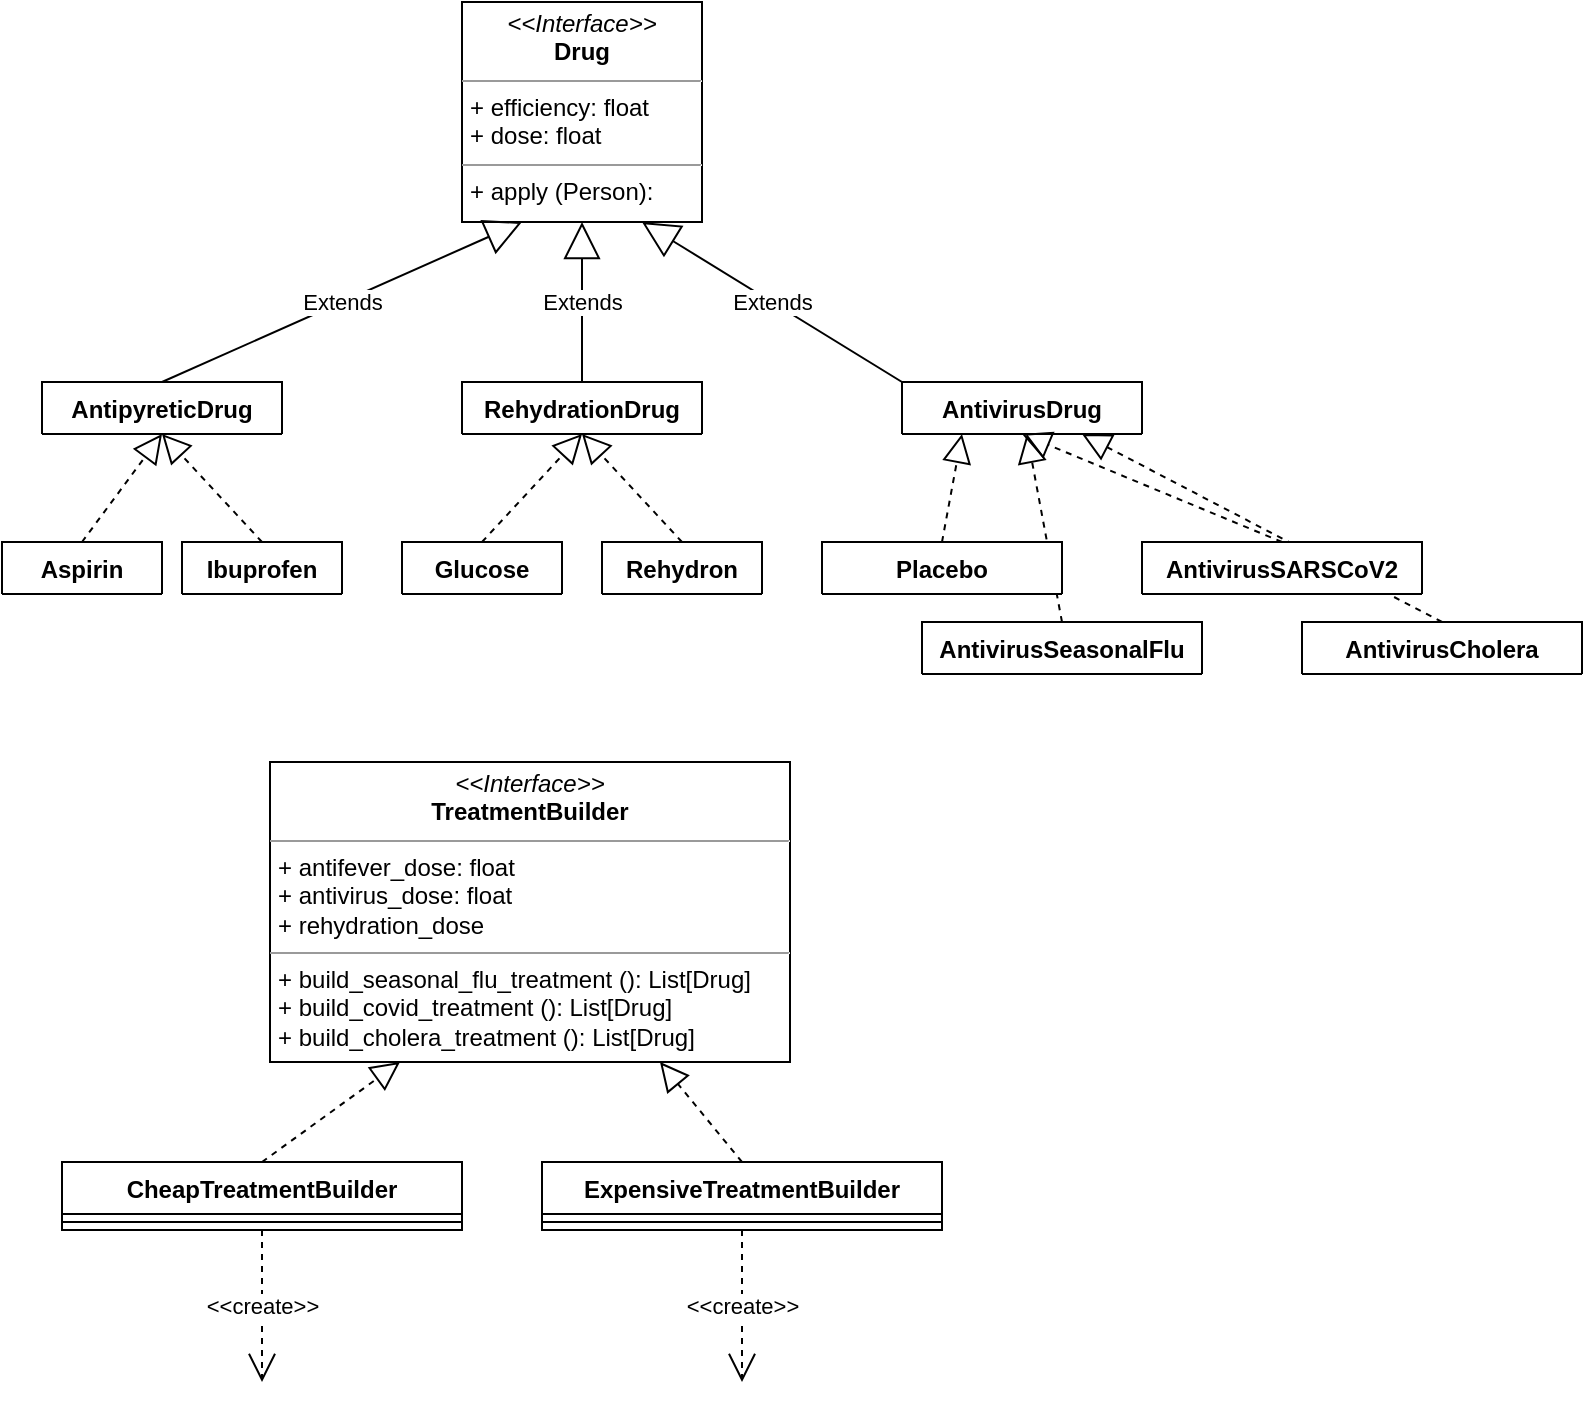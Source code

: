 <mxfile version="13.7.4" type="github">
  <diagram id="5TIukd_n3g4UW3RruUCG" name="Page-1">
    <mxGraphModel dx="971" dy="747" grid="1" gridSize="10" guides="1" tooltips="1" connect="1" arrows="1" fold="1" page="1" pageScale="1" pageWidth="827" pageHeight="1169" math="0" shadow="0">
      <root>
        <mxCell id="0" />
        <mxCell id="1" parent="0" />
        <mxCell id="hdpgLRlO6QaFKLSQQ1CS-11" value="&lt;p style=&quot;margin: 0px ; margin-top: 4px ; text-align: center&quot;&gt;&lt;i&gt;&amp;lt;&amp;lt;Interface&amp;gt;&amp;gt;&lt;/i&gt;&lt;br&gt;&lt;b&gt;Drug&lt;/b&gt;&lt;/p&gt;&lt;hr size=&quot;1&quot;&gt;&lt;p style=&quot;margin: 0px ; margin-left: 4px&quot;&gt;+ efficiency: float&lt;br&gt;&lt;/p&gt;&lt;p style=&quot;margin: 0px ; margin-left: 4px&quot;&gt;+ dose: float&lt;/p&gt;&lt;hr size=&quot;1&quot;&gt;&lt;p style=&quot;margin: 0px ; margin-left: 4px&quot;&gt;+ apply (Person):&amp;nbsp;&lt;br&gt;&lt;/p&gt;" style="verticalAlign=top;align=left;overflow=fill;fontSize=12;fontFamily=Helvetica;html=1;" vertex="1" parent="1">
          <mxGeometry x="250" y="60" width="120" height="110" as="geometry" />
        </mxCell>
        <mxCell id="hdpgLRlO6QaFKLSQQ1CS-20" value="" style="endArrow=block;dashed=1;endFill=0;endSize=12;html=1;entryX=0.5;entryY=1;entryDx=0;entryDy=0;exitX=0.5;exitY=0;exitDx=0;exitDy=0;" edge="1" parent="1" source="hdpgLRlO6QaFKLSQQ1CS-12" target="hdpgLRlO6QaFKLSQQ1CS-1">
          <mxGeometry width="160" relative="1" as="geometry">
            <mxPoint x="330" y="460" as="sourcePoint" />
            <mxPoint x="490" y="460" as="targetPoint" />
          </mxGeometry>
        </mxCell>
        <mxCell id="hdpgLRlO6QaFKLSQQ1CS-21" value="Extends" style="endArrow=block;endSize=16;endFill=0;html=1;entryX=0.25;entryY=1;entryDx=0;entryDy=0;exitX=0.5;exitY=0;exitDx=0;exitDy=0;" edge="1" parent="1" source="hdpgLRlO6QaFKLSQQ1CS-1" target="hdpgLRlO6QaFKLSQQ1CS-11">
          <mxGeometry width="160" relative="1" as="geometry">
            <mxPoint x="330" y="460" as="sourcePoint" />
            <mxPoint x="490" y="460" as="targetPoint" />
          </mxGeometry>
        </mxCell>
        <mxCell id="hdpgLRlO6QaFKLSQQ1CS-22" value="" style="endArrow=block;dashed=1;endFill=0;endSize=12;html=1;entryX=0.5;entryY=1;entryDx=0;entryDy=0;exitX=0.5;exitY=0;exitDx=0;exitDy=0;" edge="1" parent="1" source="hdpgLRlO6QaFKLSQQ1CS-16" target="hdpgLRlO6QaFKLSQQ1CS-1">
          <mxGeometry width="160" relative="1" as="geometry">
            <mxPoint x="110" y="320" as="sourcePoint" />
            <mxPoint x="160" y="286" as="targetPoint" />
          </mxGeometry>
        </mxCell>
        <mxCell id="hdpgLRlO6QaFKLSQQ1CS-12" value="Aspirin" style="swimlane;fontStyle=1;align=center;verticalAlign=top;childLayout=stackLayout;horizontal=1;startSize=26;horizontalStack=0;resizeParent=1;resizeParentMax=0;resizeLast=0;collapsible=1;marginBottom=0;" vertex="1" collapsed="1" parent="1">
          <mxGeometry x="20" y="330" width="80" height="26" as="geometry">
            <mxRectangle x="90" y="250" width="120" height="86" as="alternateBounds" />
          </mxGeometry>
        </mxCell>
        <mxCell id="hdpgLRlO6QaFKLSQQ1CS-13" value=" " style="text;strokeColor=none;fillColor=none;align=left;verticalAlign=top;spacingLeft=4;spacingRight=4;overflow=hidden;rotatable=0;points=[[0,0.5],[1,0.5]];portConstraint=eastwest;" vertex="1" parent="hdpgLRlO6QaFKLSQQ1CS-12">
          <mxGeometry y="26" width="80" height="26" as="geometry" />
        </mxCell>
        <mxCell id="hdpgLRlO6QaFKLSQQ1CS-14" value="" style="line;strokeWidth=1;fillColor=none;align=left;verticalAlign=middle;spacingTop=-1;spacingLeft=3;spacingRight=3;rotatable=0;labelPosition=right;points=[];portConstraint=eastwest;" vertex="1" parent="hdpgLRlO6QaFKLSQQ1CS-12">
          <mxGeometry y="52" width="80" height="8" as="geometry" />
        </mxCell>
        <mxCell id="hdpgLRlO6QaFKLSQQ1CS-15" value=" " style="text;strokeColor=none;fillColor=none;align=left;verticalAlign=top;spacingLeft=4;spacingRight=4;overflow=hidden;rotatable=0;points=[[0,0.5],[1,0.5]];portConstraint=eastwest;" vertex="1" parent="hdpgLRlO6QaFKLSQQ1CS-12">
          <mxGeometry y="60" width="80" height="26" as="geometry" />
        </mxCell>
        <mxCell id="hdpgLRlO6QaFKLSQQ1CS-23" value="RehydrationDrug" style="swimlane;fontStyle=1;align=center;verticalAlign=top;childLayout=stackLayout;horizontal=1;startSize=26;horizontalStack=0;resizeParent=1;resizeParentMax=0;resizeLast=0;collapsible=1;marginBottom=0;" vertex="1" collapsed="1" parent="1">
          <mxGeometry x="250" y="250" width="120" height="26" as="geometry">
            <mxRectangle x="90" y="250" width="120" height="86" as="alternateBounds" />
          </mxGeometry>
        </mxCell>
        <mxCell id="hdpgLRlO6QaFKLSQQ1CS-24" value=" " style="text;strokeColor=none;fillColor=none;align=left;verticalAlign=top;spacingLeft=4;spacingRight=4;overflow=hidden;rotatable=0;points=[[0,0.5],[1,0.5]];portConstraint=eastwest;" vertex="1" parent="hdpgLRlO6QaFKLSQQ1CS-23">
          <mxGeometry y="26" width="120" height="26" as="geometry" />
        </mxCell>
        <mxCell id="hdpgLRlO6QaFKLSQQ1CS-25" value="" style="line;strokeWidth=1;fillColor=none;align=left;verticalAlign=middle;spacingTop=-1;spacingLeft=3;spacingRight=3;rotatable=0;labelPosition=right;points=[];portConstraint=eastwest;" vertex="1" parent="hdpgLRlO6QaFKLSQQ1CS-23">
          <mxGeometry y="52" width="120" height="8" as="geometry" />
        </mxCell>
        <mxCell id="hdpgLRlO6QaFKLSQQ1CS-26" value=" " style="text;strokeColor=none;fillColor=none;align=left;verticalAlign=top;spacingLeft=4;spacingRight=4;overflow=hidden;rotatable=0;points=[[0,0.5],[1,0.5]];portConstraint=eastwest;" vertex="1" parent="hdpgLRlO6QaFKLSQQ1CS-23">
          <mxGeometry y="60" width="120" height="26" as="geometry" />
        </mxCell>
        <mxCell id="hdpgLRlO6QaFKLSQQ1CS-43" value="Extends" style="endArrow=block;endSize=16;endFill=0;html=1;entryX=0.5;entryY=1;entryDx=0;entryDy=0;exitX=0.5;exitY=0;exitDx=0;exitDy=0;" edge="1" parent="1" source="hdpgLRlO6QaFKLSQQ1CS-23" target="hdpgLRlO6QaFKLSQQ1CS-11">
          <mxGeometry width="160" relative="1" as="geometry">
            <mxPoint x="160" y="260.0" as="sourcePoint" />
            <mxPoint x="160" y="200.0" as="targetPoint" />
          </mxGeometry>
        </mxCell>
        <mxCell id="hdpgLRlO6QaFKLSQQ1CS-44" value="Extends" style="endArrow=block;endSize=16;endFill=0;html=1;entryX=0.75;entryY=1;entryDx=0;entryDy=0;exitX=0;exitY=0;exitDx=0;exitDy=0;" edge="1" parent="1" source="hdpgLRlO6QaFKLSQQ1CS-27" target="hdpgLRlO6QaFKLSQQ1CS-11">
          <mxGeometry width="160" relative="1" as="geometry">
            <mxPoint x="320" y="260.0" as="sourcePoint" />
            <mxPoint x="220" y="200.0" as="targetPoint" />
          </mxGeometry>
        </mxCell>
        <mxCell id="hdpgLRlO6QaFKLSQQ1CS-27" value="AntivirusDrug" style="swimlane;fontStyle=1;align=center;verticalAlign=top;childLayout=stackLayout;horizontal=1;startSize=26;horizontalStack=0;resizeParent=1;resizeParentMax=0;resizeLast=0;collapsible=1;marginBottom=0;" vertex="1" collapsed="1" parent="1">
          <mxGeometry x="470" y="250" width="120" height="26" as="geometry">
            <mxRectangle x="90" y="250" width="120" height="86" as="alternateBounds" />
          </mxGeometry>
        </mxCell>
        <mxCell id="hdpgLRlO6QaFKLSQQ1CS-28" value=" " style="text;strokeColor=none;fillColor=none;align=left;verticalAlign=top;spacingLeft=4;spacingRight=4;overflow=hidden;rotatable=0;points=[[0,0.5],[1,0.5]];portConstraint=eastwest;" vertex="1" parent="hdpgLRlO6QaFKLSQQ1CS-27">
          <mxGeometry y="26" width="120" height="26" as="geometry" />
        </mxCell>
        <mxCell id="hdpgLRlO6QaFKLSQQ1CS-29" value="" style="line;strokeWidth=1;fillColor=none;align=left;verticalAlign=middle;spacingTop=-1;spacingLeft=3;spacingRight=3;rotatable=0;labelPosition=right;points=[];portConstraint=eastwest;" vertex="1" parent="hdpgLRlO6QaFKLSQQ1CS-27">
          <mxGeometry y="52" width="120" height="8" as="geometry" />
        </mxCell>
        <mxCell id="hdpgLRlO6QaFKLSQQ1CS-30" value=" " style="text;strokeColor=none;fillColor=none;align=left;verticalAlign=top;spacingLeft=4;spacingRight=4;overflow=hidden;rotatable=0;points=[[0,0.5],[1,0.5]];portConstraint=eastwest;" vertex="1" parent="hdpgLRlO6QaFKLSQQ1CS-27">
          <mxGeometry y="60" width="120" height="26" as="geometry" />
        </mxCell>
        <mxCell id="hdpgLRlO6QaFKLSQQ1CS-49" value="" style="endArrow=block;dashed=1;endFill=0;endSize=12;html=1;exitX=0.5;exitY=0;exitDx=0;exitDy=0;" edge="1" parent="1" source="hdpgLRlO6QaFKLSQQ1CS-35" target="hdpgLRlO6QaFKLSQQ1CS-27">
          <mxGeometry width="160" relative="1" as="geometry">
            <mxPoint x="230" y="340" as="sourcePoint" />
            <mxPoint x="160" y="286" as="targetPoint" />
          </mxGeometry>
        </mxCell>
        <mxCell id="hdpgLRlO6QaFKLSQQ1CS-50" value="" style="endArrow=block;dashed=1;endFill=0;endSize=12;html=1;exitX=0.5;exitY=0;exitDx=0;exitDy=0;" edge="1" parent="1" source="hdpgLRlO6QaFKLSQQ1CS-39">
          <mxGeometry width="160" relative="1" as="geometry">
            <mxPoint x="510" y="380" as="sourcePoint" />
            <mxPoint x="530" y="276" as="targetPoint" />
          </mxGeometry>
        </mxCell>
        <mxCell id="hdpgLRlO6QaFKLSQQ1CS-51" value="" style="endArrow=block;dashed=1;endFill=0;endSize=12;html=1;exitX=0.5;exitY=0;exitDx=0;exitDy=0;entryX=0.25;entryY=1;entryDx=0;entryDy=0;" edge="1" parent="1" source="hdpgLRlO6QaFKLSQQ1CS-31" target="hdpgLRlO6QaFKLSQQ1CS-27">
          <mxGeometry width="160" relative="1" as="geometry">
            <mxPoint x="520" y="390" as="sourcePoint" />
            <mxPoint x="546.355" y="296" as="targetPoint" />
          </mxGeometry>
        </mxCell>
        <mxCell id="hdpgLRlO6QaFKLSQQ1CS-52" value="" style="endArrow=block;dashed=1;endFill=0;endSize=12;html=1;exitX=0.5;exitY=0;exitDx=0;exitDy=0;entryX=0.75;entryY=1;entryDx=0;entryDy=0;" edge="1" parent="1" source="hdpgLRlO6QaFKLSQQ1CS-45" target="hdpgLRlO6QaFKLSQQ1CS-27">
          <mxGeometry width="160" relative="1" as="geometry">
            <mxPoint x="530" y="400" as="sourcePoint" />
            <mxPoint x="556.355" y="306" as="targetPoint" />
          </mxGeometry>
        </mxCell>
        <mxCell id="hdpgLRlO6QaFKLSQQ1CS-16" value="Ibuprofen" style="swimlane;fontStyle=1;align=center;verticalAlign=top;childLayout=stackLayout;horizontal=1;startSize=26;horizontalStack=0;resizeParent=1;resizeParentMax=0;resizeLast=0;collapsible=1;marginBottom=0;" vertex="1" collapsed="1" parent="1">
          <mxGeometry x="110" y="330" width="80" height="26" as="geometry">
            <mxRectangle x="90" y="250" width="120" height="86" as="alternateBounds" />
          </mxGeometry>
        </mxCell>
        <mxCell id="hdpgLRlO6QaFKLSQQ1CS-17" value=" " style="text;strokeColor=none;fillColor=none;align=left;verticalAlign=top;spacingLeft=4;spacingRight=4;overflow=hidden;rotatable=0;points=[[0,0.5],[1,0.5]];portConstraint=eastwest;" vertex="1" parent="hdpgLRlO6QaFKLSQQ1CS-16">
          <mxGeometry y="26" width="80" height="26" as="geometry" />
        </mxCell>
        <mxCell id="hdpgLRlO6QaFKLSQQ1CS-18" value="" style="line;strokeWidth=1;fillColor=none;align=left;verticalAlign=middle;spacingTop=-1;spacingLeft=3;spacingRight=3;rotatable=0;labelPosition=right;points=[];portConstraint=eastwest;" vertex="1" parent="hdpgLRlO6QaFKLSQQ1CS-16">
          <mxGeometry y="52" width="80" height="8" as="geometry" />
        </mxCell>
        <mxCell id="hdpgLRlO6QaFKLSQQ1CS-19" value=" " style="text;strokeColor=none;fillColor=none;align=left;verticalAlign=top;spacingLeft=4;spacingRight=4;overflow=hidden;rotatable=0;points=[[0,0.5],[1,0.5]];portConstraint=eastwest;" vertex="1" parent="hdpgLRlO6QaFKLSQQ1CS-16">
          <mxGeometry y="60" width="80" height="26" as="geometry" />
        </mxCell>
        <mxCell id="hdpgLRlO6QaFKLSQQ1CS-1" value="AntipyreticDrug" style="swimlane;fontStyle=1;align=center;verticalAlign=top;childLayout=stackLayout;horizontal=1;startSize=26;horizontalStack=0;resizeParent=1;resizeParentMax=0;resizeLast=0;collapsible=1;marginBottom=0;" vertex="1" collapsed="1" parent="1">
          <mxGeometry x="40" y="250" width="120" height="26" as="geometry">
            <mxRectangle x="90" y="250" width="120" height="86" as="alternateBounds" />
          </mxGeometry>
        </mxCell>
        <mxCell id="hdpgLRlO6QaFKLSQQ1CS-2" value=" " style="text;strokeColor=none;fillColor=none;align=left;verticalAlign=top;spacingLeft=4;spacingRight=4;overflow=hidden;rotatable=0;points=[[0,0.5],[1,0.5]];portConstraint=eastwest;" vertex="1" parent="hdpgLRlO6QaFKLSQQ1CS-1">
          <mxGeometry y="26" width="120" height="26" as="geometry" />
        </mxCell>
        <mxCell id="hdpgLRlO6QaFKLSQQ1CS-3" value="" style="line;strokeWidth=1;fillColor=none;align=left;verticalAlign=middle;spacingTop=-1;spacingLeft=3;spacingRight=3;rotatable=0;labelPosition=right;points=[];portConstraint=eastwest;" vertex="1" parent="hdpgLRlO6QaFKLSQQ1CS-1">
          <mxGeometry y="52" width="120" height="8" as="geometry" />
        </mxCell>
        <mxCell id="hdpgLRlO6QaFKLSQQ1CS-4" value=" " style="text;strokeColor=none;fillColor=none;align=left;verticalAlign=top;spacingLeft=4;spacingRight=4;overflow=hidden;rotatable=0;points=[[0,0.5],[1,0.5]];portConstraint=eastwest;" vertex="1" parent="hdpgLRlO6QaFKLSQQ1CS-1">
          <mxGeometry y="60" width="120" height="26" as="geometry" />
        </mxCell>
        <mxCell id="hdpgLRlO6QaFKLSQQ1CS-53" value="Glucose" style="swimlane;fontStyle=1;align=center;verticalAlign=top;childLayout=stackLayout;horizontal=1;startSize=26;horizontalStack=0;resizeParent=1;resizeParentMax=0;resizeLast=0;collapsible=1;marginBottom=0;" vertex="1" collapsed="1" parent="1">
          <mxGeometry x="220" y="330" width="80" height="26" as="geometry">
            <mxRectangle x="90" y="250" width="120" height="86" as="alternateBounds" />
          </mxGeometry>
        </mxCell>
        <mxCell id="hdpgLRlO6QaFKLSQQ1CS-54" value=" " style="text;strokeColor=none;fillColor=none;align=left;verticalAlign=top;spacingLeft=4;spacingRight=4;overflow=hidden;rotatable=0;points=[[0,0.5],[1,0.5]];portConstraint=eastwest;" vertex="1" parent="hdpgLRlO6QaFKLSQQ1CS-53">
          <mxGeometry y="26" width="80" height="26" as="geometry" />
        </mxCell>
        <mxCell id="hdpgLRlO6QaFKLSQQ1CS-55" value="" style="line;strokeWidth=1;fillColor=none;align=left;verticalAlign=middle;spacingTop=-1;spacingLeft=3;spacingRight=3;rotatable=0;labelPosition=right;points=[];portConstraint=eastwest;" vertex="1" parent="hdpgLRlO6QaFKLSQQ1CS-53">
          <mxGeometry y="52" width="80" height="8" as="geometry" />
        </mxCell>
        <mxCell id="hdpgLRlO6QaFKLSQQ1CS-56" value=" " style="text;strokeColor=none;fillColor=none;align=left;verticalAlign=top;spacingLeft=4;spacingRight=4;overflow=hidden;rotatable=0;points=[[0,0.5],[1,0.5]];portConstraint=eastwest;" vertex="1" parent="hdpgLRlO6QaFKLSQQ1CS-53">
          <mxGeometry y="60" width="80" height="26" as="geometry" />
        </mxCell>
        <mxCell id="hdpgLRlO6QaFKLSQQ1CS-57" value="" style="endArrow=block;dashed=1;endFill=0;endSize=12;html=1;exitX=0.5;exitY=0;exitDx=0;exitDy=0;entryX=0.5;entryY=1;entryDx=0;entryDy=0;" edge="1" parent="1" source="hdpgLRlO6QaFKLSQQ1CS-53" target="hdpgLRlO6QaFKLSQQ1CS-23">
          <mxGeometry width="160" relative="1" as="geometry">
            <mxPoint x="160" y="340" as="sourcePoint" />
            <mxPoint x="110" y="286" as="targetPoint" />
          </mxGeometry>
        </mxCell>
        <mxCell id="hdpgLRlO6QaFKLSQQ1CS-31" value="Placebo" style="swimlane;fontStyle=1;align=center;verticalAlign=top;childLayout=stackLayout;horizontal=1;startSize=26;horizontalStack=0;resizeParent=1;resizeParentMax=0;resizeLast=0;collapsible=1;marginBottom=0;" vertex="1" collapsed="1" parent="1">
          <mxGeometry x="430" y="330" width="120" height="26" as="geometry">
            <mxRectangle x="90" y="250" width="120" height="86" as="alternateBounds" />
          </mxGeometry>
        </mxCell>
        <mxCell id="hdpgLRlO6QaFKLSQQ1CS-32" value=" " style="text;strokeColor=none;fillColor=none;align=left;verticalAlign=top;spacingLeft=4;spacingRight=4;overflow=hidden;rotatable=0;points=[[0,0.5],[1,0.5]];portConstraint=eastwest;" vertex="1" parent="hdpgLRlO6QaFKLSQQ1CS-31">
          <mxGeometry y="26" width="120" height="26" as="geometry" />
        </mxCell>
        <mxCell id="hdpgLRlO6QaFKLSQQ1CS-33" value="" style="line;strokeWidth=1;fillColor=none;align=left;verticalAlign=middle;spacingTop=-1;spacingLeft=3;spacingRight=3;rotatable=0;labelPosition=right;points=[];portConstraint=eastwest;" vertex="1" parent="hdpgLRlO6QaFKLSQQ1CS-31">
          <mxGeometry y="52" width="120" height="8" as="geometry" />
        </mxCell>
        <mxCell id="hdpgLRlO6QaFKLSQQ1CS-34" value=" " style="text;strokeColor=none;fillColor=none;align=left;verticalAlign=top;spacingLeft=4;spacingRight=4;overflow=hidden;rotatable=0;points=[[0,0.5],[1,0.5]];portConstraint=eastwest;" vertex="1" parent="hdpgLRlO6QaFKLSQQ1CS-31">
          <mxGeometry y="60" width="120" height="26" as="geometry" />
        </mxCell>
        <mxCell id="hdpgLRlO6QaFKLSQQ1CS-35" value="AntivirusSeasonalFlu" style="swimlane;fontStyle=1;align=center;verticalAlign=top;childLayout=stackLayout;horizontal=1;startSize=26;horizontalStack=0;resizeParent=1;resizeParentMax=0;resizeLast=0;collapsible=1;marginBottom=0;" vertex="1" collapsed="1" parent="1">
          <mxGeometry x="480" y="370" width="140" height="26" as="geometry">
            <mxRectangle x="90" y="250" width="120" height="86" as="alternateBounds" />
          </mxGeometry>
        </mxCell>
        <mxCell id="hdpgLRlO6QaFKLSQQ1CS-36" value=" " style="text;strokeColor=none;fillColor=none;align=left;verticalAlign=top;spacingLeft=4;spacingRight=4;overflow=hidden;rotatable=0;points=[[0,0.5],[1,0.5]];portConstraint=eastwest;" vertex="1" parent="hdpgLRlO6QaFKLSQQ1CS-35">
          <mxGeometry y="26" width="140" height="26" as="geometry" />
        </mxCell>
        <mxCell id="hdpgLRlO6QaFKLSQQ1CS-37" value="" style="line;strokeWidth=1;fillColor=none;align=left;verticalAlign=middle;spacingTop=-1;spacingLeft=3;spacingRight=3;rotatable=0;labelPosition=right;points=[];portConstraint=eastwest;" vertex="1" parent="hdpgLRlO6QaFKLSQQ1CS-35">
          <mxGeometry y="52" width="140" height="8" as="geometry" />
        </mxCell>
        <mxCell id="hdpgLRlO6QaFKLSQQ1CS-38" value=" " style="text;strokeColor=none;fillColor=none;align=left;verticalAlign=top;spacingLeft=4;spacingRight=4;overflow=hidden;rotatable=0;points=[[0,0.5],[1,0.5]];portConstraint=eastwest;" vertex="1" parent="hdpgLRlO6QaFKLSQQ1CS-35">
          <mxGeometry y="60" width="140" height="26" as="geometry" />
        </mxCell>
        <mxCell id="hdpgLRlO6QaFKLSQQ1CS-39" value="AntivirusSARSCoV2" style="swimlane;fontStyle=1;align=center;verticalAlign=top;childLayout=stackLayout;horizontal=1;startSize=26;horizontalStack=0;resizeParent=1;resizeParentMax=0;resizeLast=0;collapsible=1;marginBottom=0;" vertex="1" collapsed="1" parent="1">
          <mxGeometry x="590" y="330" width="140" height="26" as="geometry">
            <mxRectangle x="90" y="250" width="120" height="86" as="alternateBounds" />
          </mxGeometry>
        </mxCell>
        <mxCell id="hdpgLRlO6QaFKLSQQ1CS-40" value=" " style="text;strokeColor=none;fillColor=none;align=left;verticalAlign=top;spacingLeft=4;spacingRight=4;overflow=hidden;rotatable=0;points=[[0,0.5],[1,0.5]];portConstraint=eastwest;" vertex="1" parent="hdpgLRlO6QaFKLSQQ1CS-39">
          <mxGeometry y="26" width="140" height="26" as="geometry" />
        </mxCell>
        <mxCell id="hdpgLRlO6QaFKLSQQ1CS-41" value="" style="line;strokeWidth=1;fillColor=none;align=left;verticalAlign=middle;spacingTop=-1;spacingLeft=3;spacingRight=3;rotatable=0;labelPosition=right;points=[];portConstraint=eastwest;" vertex="1" parent="hdpgLRlO6QaFKLSQQ1CS-39">
          <mxGeometry y="52" width="140" height="8" as="geometry" />
        </mxCell>
        <mxCell id="hdpgLRlO6QaFKLSQQ1CS-42" value=" " style="text;strokeColor=none;fillColor=none;align=left;verticalAlign=top;spacingLeft=4;spacingRight=4;overflow=hidden;rotatable=0;points=[[0,0.5],[1,0.5]];portConstraint=eastwest;" vertex="1" parent="hdpgLRlO6QaFKLSQQ1CS-39">
          <mxGeometry y="60" width="140" height="26" as="geometry" />
        </mxCell>
        <mxCell id="hdpgLRlO6QaFKLSQQ1CS-45" value="AntivirusCholera" style="swimlane;fontStyle=1;align=center;verticalAlign=top;childLayout=stackLayout;horizontal=1;startSize=26;horizontalStack=0;resizeParent=1;resizeParentMax=0;resizeLast=0;collapsible=1;marginBottom=0;" vertex="1" collapsed="1" parent="1">
          <mxGeometry x="670" y="370" width="140" height="26" as="geometry">
            <mxRectangle x="90" y="250" width="120" height="86" as="alternateBounds" />
          </mxGeometry>
        </mxCell>
        <mxCell id="hdpgLRlO6QaFKLSQQ1CS-46" value=" " style="text;strokeColor=none;fillColor=none;align=left;verticalAlign=top;spacingLeft=4;spacingRight=4;overflow=hidden;rotatable=0;points=[[0,0.5],[1,0.5]];portConstraint=eastwest;" vertex="1" parent="hdpgLRlO6QaFKLSQQ1CS-45">
          <mxGeometry y="26" width="140" height="26" as="geometry" />
        </mxCell>
        <mxCell id="hdpgLRlO6QaFKLSQQ1CS-47" value="" style="line;strokeWidth=1;fillColor=none;align=left;verticalAlign=middle;spacingTop=-1;spacingLeft=3;spacingRight=3;rotatable=0;labelPosition=right;points=[];portConstraint=eastwest;" vertex="1" parent="hdpgLRlO6QaFKLSQQ1CS-45">
          <mxGeometry y="52" width="140" height="8" as="geometry" />
        </mxCell>
        <mxCell id="hdpgLRlO6QaFKLSQQ1CS-48" value=" " style="text;strokeColor=none;fillColor=none;align=left;verticalAlign=top;spacingLeft=4;spacingRight=4;overflow=hidden;rotatable=0;points=[[0,0.5],[1,0.5]];portConstraint=eastwest;" vertex="1" parent="hdpgLRlO6QaFKLSQQ1CS-45">
          <mxGeometry y="60" width="140" height="26" as="geometry" />
        </mxCell>
        <mxCell id="hdpgLRlO6QaFKLSQQ1CS-58" value="Rehydron" style="swimlane;fontStyle=1;align=center;verticalAlign=top;childLayout=stackLayout;horizontal=1;startSize=26;horizontalStack=0;resizeParent=1;resizeParentMax=0;resizeLast=0;collapsible=1;marginBottom=0;" vertex="1" collapsed="1" parent="1">
          <mxGeometry x="320" y="330" width="80" height="26" as="geometry">
            <mxRectangle x="90" y="250" width="120" height="86" as="alternateBounds" />
          </mxGeometry>
        </mxCell>
        <mxCell id="hdpgLRlO6QaFKLSQQ1CS-59" value=" " style="text;strokeColor=none;fillColor=none;align=left;verticalAlign=top;spacingLeft=4;spacingRight=4;overflow=hidden;rotatable=0;points=[[0,0.5],[1,0.5]];portConstraint=eastwest;" vertex="1" parent="hdpgLRlO6QaFKLSQQ1CS-58">
          <mxGeometry y="26" width="80" height="26" as="geometry" />
        </mxCell>
        <mxCell id="hdpgLRlO6QaFKLSQQ1CS-60" value="" style="line;strokeWidth=1;fillColor=none;align=left;verticalAlign=middle;spacingTop=-1;spacingLeft=3;spacingRight=3;rotatable=0;labelPosition=right;points=[];portConstraint=eastwest;" vertex="1" parent="hdpgLRlO6QaFKLSQQ1CS-58">
          <mxGeometry y="52" width="80" height="8" as="geometry" />
        </mxCell>
        <mxCell id="hdpgLRlO6QaFKLSQQ1CS-61" value=" " style="text;strokeColor=none;fillColor=none;align=left;verticalAlign=top;spacingLeft=4;spacingRight=4;overflow=hidden;rotatable=0;points=[[0,0.5],[1,0.5]];portConstraint=eastwest;" vertex="1" parent="hdpgLRlO6QaFKLSQQ1CS-58">
          <mxGeometry y="60" width="80" height="26" as="geometry" />
        </mxCell>
        <mxCell id="hdpgLRlO6QaFKLSQQ1CS-62" value="" style="endArrow=block;dashed=1;endFill=0;endSize=12;html=1;exitX=0.5;exitY=0;exitDx=0;exitDy=0;entryX=0.5;entryY=1;entryDx=0;entryDy=0;" edge="1" parent="1" source="hdpgLRlO6QaFKLSQQ1CS-58" target="hdpgLRlO6QaFKLSQQ1CS-23">
          <mxGeometry width="160" relative="1" as="geometry">
            <mxPoint x="270" y="340" as="sourcePoint" />
            <mxPoint x="320" y="286" as="targetPoint" />
          </mxGeometry>
        </mxCell>
        <mxCell id="hdpgLRlO6QaFKLSQQ1CS-63" value="&lt;p style=&quot;margin: 0px ; margin-top: 4px ; text-align: center&quot;&gt;&lt;i&gt;&amp;lt;&amp;lt;Interface&amp;gt;&amp;gt;&lt;/i&gt;&lt;br&gt;&lt;b&gt;TreatmentBuilder&lt;/b&gt;&lt;/p&gt;&lt;hr size=&quot;1&quot;&gt;&lt;p style=&quot;margin: 0px ; margin-left: 4px&quot;&gt;+ antifever_dose: float&lt;br&gt;&lt;/p&gt;&lt;p style=&quot;margin: 0px ; margin-left: 4px&quot;&gt;+&amp;nbsp;antivirus_dose: float&lt;/p&gt;&lt;p style=&quot;margin: 0px ; margin-left: 4px&quot;&gt;+&amp;nbsp;rehydration_dose&lt;/p&gt;&lt;hr size=&quot;1&quot;&gt;&lt;p style=&quot;margin: 0px ; margin-left: 4px&quot;&gt;+ build_seasonal_flu_treatment (): List[Drug]&lt;br&gt;&lt;/p&gt;&lt;p style=&quot;margin: 0px ; margin-left: 4px&quot;&gt;+ build_covid_treatment (): List[Drug]&lt;br&gt;&lt;/p&gt;&lt;p style=&quot;margin: 0px ; margin-left: 4px&quot;&gt;+ build_cholera_treatment (): List[Drug]&lt;/p&gt;" style="verticalAlign=top;align=left;overflow=fill;fontSize=12;fontFamily=Helvetica;html=1;" vertex="1" parent="1">
          <mxGeometry x="154" y="440" width="260" height="150" as="geometry" />
        </mxCell>
        <mxCell id="hdpgLRlO6QaFKLSQQ1CS-64" style="edgeStyle=orthogonalEdgeStyle;rounded=0;orthogonalLoop=1;jettySize=auto;html=1;exitX=0.5;exitY=1;exitDx=0;exitDy=0;" edge="1" parent="1" source="hdpgLRlO6QaFKLSQQ1CS-63" target="hdpgLRlO6QaFKLSQQ1CS-63">
          <mxGeometry relative="1" as="geometry" />
        </mxCell>
        <mxCell id="hdpgLRlO6QaFKLSQQ1CS-66" value="CheapTreatmentBuilder" style="swimlane;fontStyle=1;align=center;verticalAlign=top;childLayout=stackLayout;horizontal=1;startSize=26;horizontalStack=0;resizeParent=1;resizeParentMax=0;resizeLast=0;collapsible=1;marginBottom=0;" vertex="1" parent="1">
          <mxGeometry x="50" y="640" width="200" height="34" as="geometry">
            <mxRectangle x="50" y="640" width="170" height="26" as="alternateBounds" />
          </mxGeometry>
        </mxCell>
        <mxCell id="hdpgLRlO6QaFKLSQQ1CS-68" value="" style="line;strokeWidth=1;fillColor=none;align=left;verticalAlign=middle;spacingTop=-1;spacingLeft=3;spacingRight=3;rotatable=0;labelPosition=right;points=[];portConstraint=eastwest;" vertex="1" parent="hdpgLRlO6QaFKLSQQ1CS-66">
          <mxGeometry y="26" width="200" height="8" as="geometry" />
        </mxCell>
        <mxCell id="hdpgLRlO6QaFKLSQQ1CS-70" value="ExpensiveTreatmentBuilder" style="swimlane;fontStyle=1;align=center;verticalAlign=top;childLayout=stackLayout;horizontal=1;startSize=26;horizontalStack=0;resizeParent=1;resizeParentMax=0;resizeLast=0;collapsible=1;marginBottom=0;" vertex="1" parent="1">
          <mxGeometry x="290" y="640" width="200" height="34" as="geometry">
            <mxRectangle x="290" y="640" width="170" height="26" as="alternateBounds" />
          </mxGeometry>
        </mxCell>
        <mxCell id="hdpgLRlO6QaFKLSQQ1CS-71" value="" style="line;strokeWidth=1;fillColor=none;align=left;verticalAlign=middle;spacingTop=-1;spacingLeft=3;spacingRight=3;rotatable=0;labelPosition=right;points=[];portConstraint=eastwest;" vertex="1" parent="hdpgLRlO6QaFKLSQQ1CS-70">
          <mxGeometry y="26" width="200" height="8" as="geometry" />
        </mxCell>
        <mxCell id="hdpgLRlO6QaFKLSQQ1CS-72" value="&amp;lt;&amp;lt;create&amp;gt;&amp;gt;" style="endArrow=open;endSize=12;dashed=1;html=1;exitX=0.5;exitY=1;exitDx=0;exitDy=0;" edge="1" parent="1" source="hdpgLRlO6QaFKLSQQ1CS-66">
          <mxGeometry width="160" relative="1" as="geometry">
            <mxPoint x="120" y="720" as="sourcePoint" />
            <mxPoint x="150" y="750" as="targetPoint" />
          </mxGeometry>
        </mxCell>
        <mxCell id="hdpgLRlO6QaFKLSQQ1CS-73" value="&amp;lt;&amp;lt;create&amp;gt;&amp;gt;" style="endArrow=open;endSize=12;dashed=1;html=1;exitX=0.5;exitY=1;exitDx=0;exitDy=0;" edge="1" parent="1" source="hdpgLRlO6QaFKLSQQ1CS-70">
          <mxGeometry width="160" relative="1" as="geometry">
            <mxPoint x="380" y="680" as="sourcePoint" />
            <mxPoint x="390" y="750" as="targetPoint" />
          </mxGeometry>
        </mxCell>
        <mxCell id="hdpgLRlO6QaFKLSQQ1CS-74" value="" style="endArrow=block;dashed=1;endFill=0;endSize=12;html=1;exitX=0.5;exitY=0;exitDx=0;exitDy=0;entryX=0.25;entryY=1;entryDx=0;entryDy=0;" edge="1" parent="1" source="hdpgLRlO6QaFKLSQQ1CS-66" target="hdpgLRlO6QaFKLSQQ1CS-63">
          <mxGeometry width="160" relative="1" as="geometry">
            <mxPoint x="60" y="624" as="sourcePoint" />
            <mxPoint x="110" y="570" as="targetPoint" />
          </mxGeometry>
        </mxCell>
        <mxCell id="hdpgLRlO6QaFKLSQQ1CS-75" value="" style="endArrow=block;dashed=1;endFill=0;endSize=12;html=1;exitX=0.5;exitY=0;exitDx=0;exitDy=0;entryX=0.75;entryY=1;entryDx=0;entryDy=0;" edge="1" parent="1" source="hdpgLRlO6QaFKLSQQ1CS-70" target="hdpgLRlO6QaFKLSQQ1CS-63">
          <mxGeometry width="160" relative="1" as="geometry">
            <mxPoint x="267.5" y="640" as="sourcePoint" />
            <mxPoint x="352.5" y="590" as="targetPoint" />
          </mxGeometry>
        </mxCell>
      </root>
    </mxGraphModel>
  </diagram>
</mxfile>
